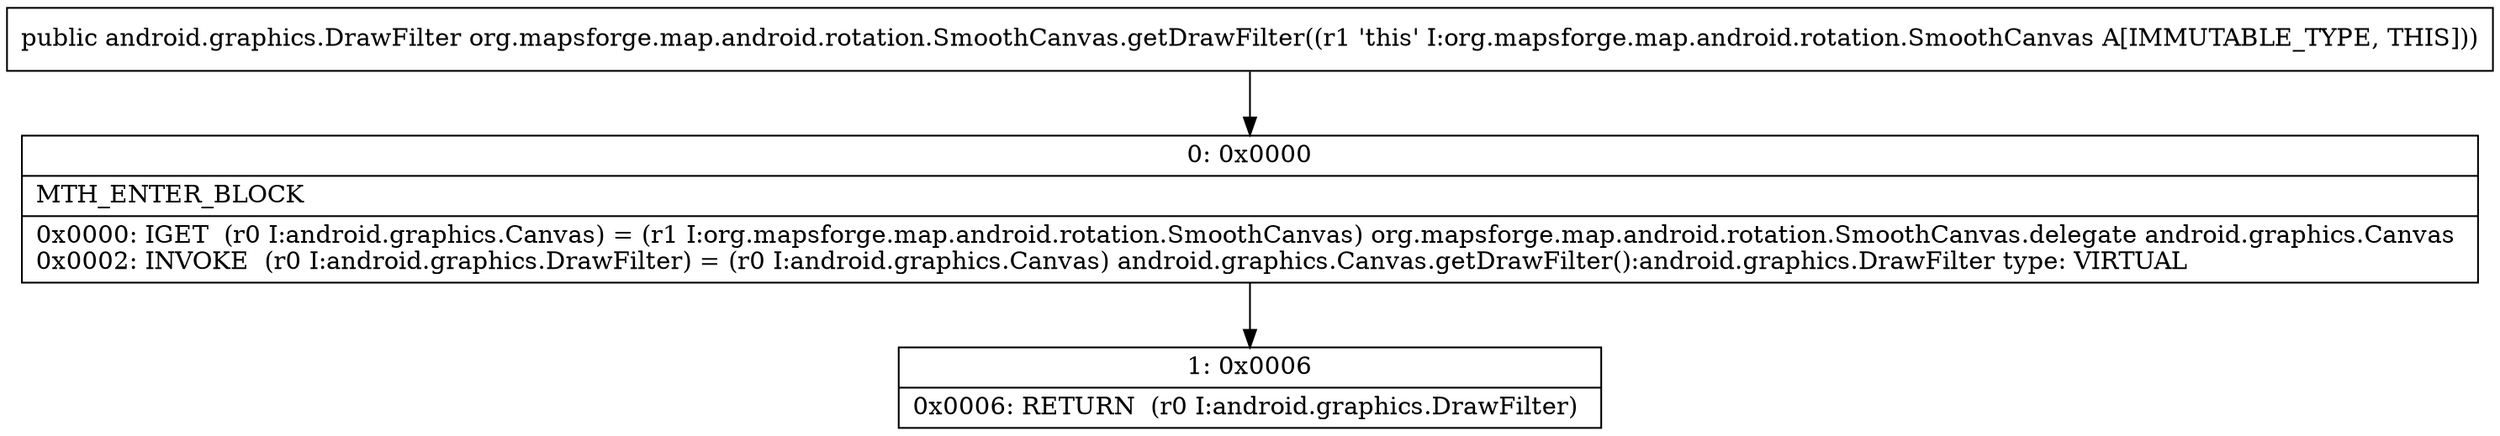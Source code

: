 digraph "CFG fororg.mapsforge.map.android.rotation.SmoothCanvas.getDrawFilter()Landroid\/graphics\/DrawFilter;" {
Node_0 [shape=record,label="{0\:\ 0x0000|MTH_ENTER_BLOCK\l|0x0000: IGET  (r0 I:android.graphics.Canvas) = (r1 I:org.mapsforge.map.android.rotation.SmoothCanvas) org.mapsforge.map.android.rotation.SmoothCanvas.delegate android.graphics.Canvas \l0x0002: INVOKE  (r0 I:android.graphics.DrawFilter) = (r0 I:android.graphics.Canvas) android.graphics.Canvas.getDrawFilter():android.graphics.DrawFilter type: VIRTUAL \l}"];
Node_1 [shape=record,label="{1\:\ 0x0006|0x0006: RETURN  (r0 I:android.graphics.DrawFilter) \l}"];
MethodNode[shape=record,label="{public android.graphics.DrawFilter org.mapsforge.map.android.rotation.SmoothCanvas.getDrawFilter((r1 'this' I:org.mapsforge.map.android.rotation.SmoothCanvas A[IMMUTABLE_TYPE, THIS])) }"];
MethodNode -> Node_0;
Node_0 -> Node_1;
}

